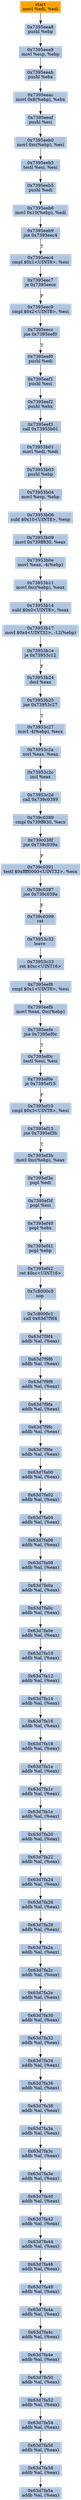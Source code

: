 digraph G {
node[shape=rectangle,style=filled,fillcolor=lightsteelblue,color=lightsteelblue]
bgcolor="transparent"
a0x7395eea6movl_edi_edi[label="start\nmovl %edi, %edi",color="lightgrey",fillcolor="orange"];
a0x7395eea8pushl_ebp[label="0x7395eea8\npushl %ebp"];
a0x7395eea9movl_esp_ebp[label="0x7395eea9\nmovl %esp, %ebp"];
a0x7395eeabpushl_ebx[label="0x7395eeab\npushl %ebx"];
a0x7395eeacmovl_0x8ebp__ebx[label="0x7395eeac\nmovl 0x8(%ebp), %ebx"];
a0x7395eeafpushl_esi[label="0x7395eeaf\npushl %esi"];
a0x7395eeb0movl_0xcebp__esi[label="0x7395eeb0\nmovl 0xc(%ebp), %esi"];
a0x7395eeb3testl_esi_esi[label="0x7395eeb3\ntestl %esi, %esi"];
a0x7395eeb5pushl_edi[label="0x7395eeb5\npushl %edi"];
a0x7395eeb6movl_0x10ebp__edi[label="0x7395eeb6\nmovl 0x10(%ebp), %edi"];
a0x7395eeb9jne_0x7395eec4[label="0x7395eeb9\njne 0x7395eec4"];
a0x7395eec4cmpl_0x1UINT8_esi[label="0x7395eec4\ncmpl $0x1<UINT8>, %esi"];
a0x7395eec7je_0x7395eece[label="0x7395eec7\nje 0x7395eece"];
a0x7395eec9cmpl_0x2UINT8_esi[label="0x7395eec9\ncmpl $0x2<UINT8>, %esi"];
a0x7395eeccjne_0x7395eef0[label="0x7395eecc\njne 0x7395eef0"];
a0x7395eef0pushl_edi[label="0x7395eef0\npushl %edi"];
a0x7395eef1pushl_esi[label="0x7395eef1\npushl %esi"];
a0x7395eef2pushl_ebx[label="0x7395eef2\npushl %ebx"];
a0x7395eef3call_0x73953b01[label="0x7395eef3\ncall 0x73953b01"];
a0x73953b01movl_edi_edi[label="0x73953b01\nmovl %edi, %edi"];
a0x73953b03pushl_ebp[label="0x73953b03\npushl %ebp"];
a0x73953b04movl_esp_ebp[label="0x73953b04\nmovl %esp, %ebp"];
a0x73953b06subl_0x10UINT8_esp[label="0x73953b06\nsubl $0x10<UINT8>, %esp"];
a0x73953b09movl_0x739ff830_eax[label="0x73953b09\nmovl 0x739ff830, %eax"];
a0x73953b0emovl_eax__4ebp_[label="0x73953b0e\nmovl %eax, -4(%ebp)"];
a0x73953b11movl_0xcebp__eax[label="0x73953b11\nmovl 0xc(%ebp), %eax"];
a0x73953b14subl_0x0UINT8_eax[label="0x73953b14\nsubl $0x0<UINT8>, %eax"];
a0x73953b17movl_0x4UINT32__12ebp_[label="0x73953b17\nmovl $0x4<UINT32>, -12(%ebp)"];
a0x73953b1eje_0x73953c12[label="0x73953b1e\nje 0x73953c12"];
a0x73953b24decl_eax[label="0x73953b24\ndecl %eax"];
a0x73953b25jne_0x73953c27[label="0x73953b25\njne 0x73953c27"];
a0x73953c27movl__4ebp__ecx[label="0x73953c27\nmovl -4(%ebp), %ecx"];
a0x73953c2axorl_eax_eax[label="0x73953c2a\nxorl %eax, %eax"];
a0x73953c2cincl_eax[label="0x73953c2c\nincl %eax"];
a0x73953c2dcall_0x739c0389[label="0x73953c2d\ncall 0x739c0389"];
a0x739c0389cmpl_0x739ff830_ecx[label="0x739c0389\ncmpl 0x739ff830, %ecx"];
a0x739c038fjne_0x739c039a[label="0x739c038f\njne 0x739c039a"];
a0x739c0391testl_0xffff0000UINT32_ecx[label="0x739c0391\ntestl $0xffff0000<UINT32>, %ecx"];
a0x739c0397jne_0x739c039a[label="0x739c0397\njne 0x739c039a"];
a0x739c0399ret[label="0x739c0399\nret"];
a0x73953c32leave_[label="0x73953c32\nleave "];
a0x73953c33ret_0xcUINT16[label="0x73953c33\nret $0xc<UINT16>"];
a0x7395eef8cmpl_0x1UINT8_esi[label="0x7395eef8\ncmpl $0x1<UINT8>, %esi"];
a0x7395eefbmovl_eax_0xcebp_[label="0x7395eefb\nmovl %eax, 0xc(%ebp)"];
a0x7395eefejne_0x7395ef0c[label="0x7395eefe\njne 0x7395ef0c"];
a0x7395ef0ctestl_esi_esi[label="0x7395ef0c\ntestl %esi, %esi"];
a0x7395ef0eje_0x7395ef15[label="0x7395ef0e\nje 0x7395ef15"];
a0x7395ef10cmpl_0x3UINT8_esi[label="0x7395ef10\ncmpl $0x3<UINT8>, %esi"];
a0x7395ef13jne_0x7395ef3b[label="0x7395ef13\njne 0x7395ef3b"];
a0x7395ef3bmovl_0xcebp__eax[label="0x7395ef3b\nmovl 0xc(%ebp), %eax"];
a0x7395ef3epopl_edi[label="0x7395ef3e\npopl %edi"];
a0x7395ef3fpopl_esi[label="0x7395ef3f\npopl %esi"];
a0x7395ef40popl_ebx[label="0x7395ef40\npopl %ebx"];
a0x7395ef41popl_ebp[label="0x7395ef41\npopl %ebp"];
a0x7395ef42ret_0xcUINT16[label="0x7395ef42\nret $0xc<UINT16>"];
a0x7c8000c0nop_[label="0x7c8000c0\nnop "];
a0x7c8000c1call_0x63d7f9f4[label="0x7c8000c1\ncall 0x63d7f9f4"];
a0x63d7f9f4addb_al_eax_[label="0x63d7f9f4\naddb %al, (%eax)"];
a0x63d7f9f6addb_al_eax_[label="0x63d7f9f6\naddb %al, (%eax)"];
a0x63d7f9f8addb_al_eax_[label="0x63d7f9f8\naddb %al, (%eax)"];
a0x63d7f9faaddb_al_eax_[label="0x63d7f9fa\naddb %al, (%eax)"];
a0x63d7f9fcaddb_al_eax_[label="0x63d7f9fc\naddb %al, (%eax)"];
a0x63d7f9feaddb_al_eax_[label="0x63d7f9fe\naddb %al, (%eax)"];
a0x63d7fa00addb_al_eax_[label="0x63d7fa00\naddb %al, (%eax)"];
a0x63d7fa02addb_al_eax_[label="0x63d7fa02\naddb %al, (%eax)"];
a0x63d7fa04addb_al_eax_[label="0x63d7fa04\naddb %al, (%eax)"];
a0x63d7fa06addb_al_eax_[label="0x63d7fa06\naddb %al, (%eax)"];
a0x63d7fa08addb_al_eax_[label="0x63d7fa08\naddb %al, (%eax)"];
a0x63d7fa0aaddb_al_eax_[label="0x63d7fa0a\naddb %al, (%eax)"];
a0x63d7fa0caddb_al_eax_[label="0x63d7fa0c\naddb %al, (%eax)"];
a0x63d7fa0eaddb_al_eax_[label="0x63d7fa0e\naddb %al, (%eax)"];
a0x63d7fa10addb_al_eax_[label="0x63d7fa10\naddb %al, (%eax)"];
a0x63d7fa12addb_al_eax_[label="0x63d7fa12\naddb %al, (%eax)"];
a0x63d7fa14addb_al_eax_[label="0x63d7fa14\naddb %al, (%eax)"];
a0x63d7fa16addb_al_eax_[label="0x63d7fa16\naddb %al, (%eax)"];
a0x63d7fa18addb_al_eax_[label="0x63d7fa18\naddb %al, (%eax)"];
a0x63d7fa1aaddb_al_eax_[label="0x63d7fa1a\naddb %al, (%eax)"];
a0x63d7fa1caddb_al_eax_[label="0x63d7fa1c\naddb %al, (%eax)"];
a0x63d7fa1eaddb_al_eax_[label="0x63d7fa1e\naddb %al, (%eax)"];
a0x63d7fa20addb_al_eax_[label="0x63d7fa20\naddb %al, (%eax)"];
a0x63d7fa22addb_al_eax_[label="0x63d7fa22\naddb %al, (%eax)"];
a0x63d7fa24addb_al_eax_[label="0x63d7fa24\naddb %al, (%eax)"];
a0x63d7fa26addb_al_eax_[label="0x63d7fa26\naddb %al, (%eax)"];
a0x63d7fa28addb_al_eax_[label="0x63d7fa28\naddb %al, (%eax)"];
a0x63d7fa2aaddb_al_eax_[label="0x63d7fa2a\naddb %al, (%eax)"];
a0x63d7fa2caddb_al_eax_[label="0x63d7fa2c\naddb %al, (%eax)"];
a0x63d7fa2eaddb_al_eax_[label="0x63d7fa2e\naddb %al, (%eax)"];
a0x63d7fa30addb_al_eax_[label="0x63d7fa30\naddb %al, (%eax)"];
a0x63d7fa32addb_al_eax_[label="0x63d7fa32\naddb %al, (%eax)"];
a0x63d7fa34addb_al_eax_[label="0x63d7fa34\naddb %al, (%eax)"];
a0x63d7fa36addb_al_eax_[label="0x63d7fa36\naddb %al, (%eax)"];
a0x63d7fa38addb_al_eax_[label="0x63d7fa38\naddb %al, (%eax)"];
a0x63d7fa3aaddb_al_eax_[label="0x63d7fa3a\naddb %al, (%eax)"];
a0x63d7fa3caddb_al_eax_[label="0x63d7fa3c\naddb %al, (%eax)"];
a0x63d7fa3eaddb_al_eax_[label="0x63d7fa3e\naddb %al, (%eax)"];
a0x63d7fa40addb_al_eax_[label="0x63d7fa40\naddb %al, (%eax)"];
a0x63d7fa42addb_al_eax_[label="0x63d7fa42\naddb %al, (%eax)"];
a0x63d7fa44addb_al_eax_[label="0x63d7fa44\naddb %al, (%eax)"];
a0x63d7fa46addb_al_eax_[label="0x63d7fa46\naddb %al, (%eax)"];
a0x63d7fa48addb_al_eax_[label="0x63d7fa48\naddb %al, (%eax)"];
a0x63d7fa4aaddb_al_eax_[label="0x63d7fa4a\naddb %al, (%eax)"];
a0x63d7fa4caddb_al_eax_[label="0x63d7fa4c\naddb %al, (%eax)"];
a0x63d7fa4eaddb_al_eax_[label="0x63d7fa4e\naddb %al, (%eax)"];
a0x63d7fa50addb_al_eax_[label="0x63d7fa50\naddb %al, (%eax)"];
a0x63d7fa52addb_al_eax_[label="0x63d7fa52\naddb %al, (%eax)"];
a0x63d7fa54addb_al_eax_[label="0x63d7fa54\naddb %al, (%eax)"];
a0x63d7fa56addb_al_eax_[label="0x63d7fa56\naddb %al, (%eax)"];
a0x63d7fa58addb_al_eax_[label="0x63d7fa58\naddb %al, (%eax)"];
a0x63d7fa5aaddb_al_eax_[label="0x63d7fa5a\naddb %al, (%eax)"];
a0x7395eea6movl_edi_edi -> a0x7395eea8pushl_ebp [color="#000000"];
a0x7395eea8pushl_ebp -> a0x7395eea9movl_esp_ebp [color="#000000"];
a0x7395eea9movl_esp_ebp -> a0x7395eeabpushl_ebx [color="#000000"];
a0x7395eeabpushl_ebx -> a0x7395eeacmovl_0x8ebp__ebx [color="#000000"];
a0x7395eeacmovl_0x8ebp__ebx -> a0x7395eeafpushl_esi [color="#000000"];
a0x7395eeafpushl_esi -> a0x7395eeb0movl_0xcebp__esi [color="#000000"];
a0x7395eeb0movl_0xcebp__esi -> a0x7395eeb3testl_esi_esi [color="#000000"];
a0x7395eeb3testl_esi_esi -> a0x7395eeb5pushl_edi [color="#000000"];
a0x7395eeb5pushl_edi -> a0x7395eeb6movl_0x10ebp__edi [color="#000000"];
a0x7395eeb6movl_0x10ebp__edi -> a0x7395eeb9jne_0x7395eec4 [color="#000000"];
a0x7395eeb9jne_0x7395eec4 -> a0x7395eec4cmpl_0x1UINT8_esi [color="#000000",label="T"];
a0x7395eec4cmpl_0x1UINT8_esi -> a0x7395eec7je_0x7395eece [color="#000000"];
a0x7395eec7je_0x7395eece -> a0x7395eec9cmpl_0x2UINT8_esi [color="#000000",label="F"];
a0x7395eec9cmpl_0x2UINT8_esi -> a0x7395eeccjne_0x7395eef0 [color="#000000"];
a0x7395eeccjne_0x7395eef0 -> a0x7395eef0pushl_edi [color="#000000",label="T"];
a0x7395eef0pushl_edi -> a0x7395eef1pushl_esi [color="#000000"];
a0x7395eef1pushl_esi -> a0x7395eef2pushl_ebx [color="#000000"];
a0x7395eef2pushl_ebx -> a0x7395eef3call_0x73953b01 [color="#000000"];
a0x7395eef3call_0x73953b01 -> a0x73953b01movl_edi_edi [color="#000000"];
a0x73953b01movl_edi_edi -> a0x73953b03pushl_ebp [color="#000000"];
a0x73953b03pushl_ebp -> a0x73953b04movl_esp_ebp [color="#000000"];
a0x73953b04movl_esp_ebp -> a0x73953b06subl_0x10UINT8_esp [color="#000000"];
a0x73953b06subl_0x10UINT8_esp -> a0x73953b09movl_0x739ff830_eax [color="#000000"];
a0x73953b09movl_0x739ff830_eax -> a0x73953b0emovl_eax__4ebp_ [color="#000000"];
a0x73953b0emovl_eax__4ebp_ -> a0x73953b11movl_0xcebp__eax [color="#000000"];
a0x73953b11movl_0xcebp__eax -> a0x73953b14subl_0x0UINT8_eax [color="#000000"];
a0x73953b14subl_0x0UINT8_eax -> a0x73953b17movl_0x4UINT32__12ebp_ [color="#000000"];
a0x73953b17movl_0x4UINT32__12ebp_ -> a0x73953b1eje_0x73953c12 [color="#000000"];
a0x73953b1eje_0x73953c12 -> a0x73953b24decl_eax [color="#000000",label="F"];
a0x73953b24decl_eax -> a0x73953b25jne_0x73953c27 [color="#000000"];
a0x73953b25jne_0x73953c27 -> a0x73953c27movl__4ebp__ecx [color="#000000",label="T"];
a0x73953c27movl__4ebp__ecx -> a0x73953c2axorl_eax_eax [color="#000000"];
a0x73953c2axorl_eax_eax -> a0x73953c2cincl_eax [color="#000000"];
a0x73953c2cincl_eax -> a0x73953c2dcall_0x739c0389 [color="#000000"];
a0x73953c2dcall_0x739c0389 -> a0x739c0389cmpl_0x739ff830_ecx [color="#000000"];
a0x739c0389cmpl_0x739ff830_ecx -> a0x739c038fjne_0x739c039a [color="#000000"];
a0x739c038fjne_0x739c039a -> a0x739c0391testl_0xffff0000UINT32_ecx [color="#000000",label="F"];
a0x739c0391testl_0xffff0000UINT32_ecx -> a0x739c0397jne_0x739c039a [color="#000000"];
a0x739c0397jne_0x739c039a -> a0x739c0399ret [color="#000000",label="F"];
a0x739c0399ret -> a0x73953c32leave_ [color="#000000"];
a0x73953c32leave_ -> a0x73953c33ret_0xcUINT16 [color="#000000"];
a0x73953c33ret_0xcUINT16 -> a0x7395eef8cmpl_0x1UINT8_esi [color="#000000"];
a0x7395eef8cmpl_0x1UINT8_esi -> a0x7395eefbmovl_eax_0xcebp_ [color="#000000"];
a0x7395eefbmovl_eax_0xcebp_ -> a0x7395eefejne_0x7395ef0c [color="#000000"];
a0x7395eefejne_0x7395ef0c -> a0x7395ef0ctestl_esi_esi [color="#000000",label="T"];
a0x7395ef0ctestl_esi_esi -> a0x7395ef0eje_0x7395ef15 [color="#000000"];
a0x7395ef0eje_0x7395ef15 -> a0x7395ef10cmpl_0x3UINT8_esi [color="#000000",label="F"];
a0x7395ef10cmpl_0x3UINT8_esi -> a0x7395ef13jne_0x7395ef3b [color="#000000"];
a0x7395ef13jne_0x7395ef3b -> a0x7395ef3bmovl_0xcebp__eax [color="#000000",label="T"];
a0x7395ef3bmovl_0xcebp__eax -> a0x7395ef3epopl_edi [color="#000000"];
a0x7395ef3epopl_edi -> a0x7395ef3fpopl_esi [color="#000000"];
a0x7395ef3fpopl_esi -> a0x7395ef40popl_ebx [color="#000000"];
a0x7395ef40popl_ebx -> a0x7395ef41popl_ebp [color="#000000"];
a0x7395ef41popl_ebp -> a0x7395ef42ret_0xcUINT16 [color="#000000"];
a0x7395ef42ret_0xcUINT16 -> a0x7c8000c0nop_ [color="#000000"];
a0x7c8000c0nop_ -> a0x7c8000c1call_0x63d7f9f4 [color="#000000"];
a0x7c8000c1call_0x63d7f9f4 -> a0x63d7f9f4addb_al_eax_ [color="#000000"];
a0x63d7f9f4addb_al_eax_ -> a0x63d7f9f6addb_al_eax_ [color="#000000"];
a0x63d7f9f6addb_al_eax_ -> a0x63d7f9f8addb_al_eax_ [color="#000000"];
a0x63d7f9f8addb_al_eax_ -> a0x63d7f9faaddb_al_eax_ [color="#000000"];
a0x63d7f9faaddb_al_eax_ -> a0x63d7f9fcaddb_al_eax_ [color="#000000"];
a0x63d7f9fcaddb_al_eax_ -> a0x63d7f9feaddb_al_eax_ [color="#000000"];
a0x63d7f9feaddb_al_eax_ -> a0x63d7fa00addb_al_eax_ [color="#000000"];
a0x63d7fa00addb_al_eax_ -> a0x63d7fa02addb_al_eax_ [color="#000000"];
a0x63d7fa02addb_al_eax_ -> a0x63d7fa04addb_al_eax_ [color="#000000"];
a0x63d7fa04addb_al_eax_ -> a0x63d7fa06addb_al_eax_ [color="#000000"];
a0x63d7fa06addb_al_eax_ -> a0x63d7fa08addb_al_eax_ [color="#000000"];
a0x63d7fa08addb_al_eax_ -> a0x63d7fa0aaddb_al_eax_ [color="#000000"];
a0x63d7fa0aaddb_al_eax_ -> a0x63d7fa0caddb_al_eax_ [color="#000000"];
a0x63d7fa0caddb_al_eax_ -> a0x63d7fa0eaddb_al_eax_ [color="#000000"];
a0x63d7fa0eaddb_al_eax_ -> a0x63d7fa10addb_al_eax_ [color="#000000"];
a0x63d7fa10addb_al_eax_ -> a0x63d7fa12addb_al_eax_ [color="#000000"];
a0x63d7fa12addb_al_eax_ -> a0x63d7fa14addb_al_eax_ [color="#000000"];
a0x63d7fa14addb_al_eax_ -> a0x63d7fa16addb_al_eax_ [color="#000000"];
a0x63d7fa16addb_al_eax_ -> a0x63d7fa18addb_al_eax_ [color="#000000"];
a0x63d7fa18addb_al_eax_ -> a0x63d7fa1aaddb_al_eax_ [color="#000000"];
a0x63d7fa1aaddb_al_eax_ -> a0x63d7fa1caddb_al_eax_ [color="#000000"];
a0x63d7fa1caddb_al_eax_ -> a0x63d7fa1eaddb_al_eax_ [color="#000000"];
a0x63d7fa1eaddb_al_eax_ -> a0x63d7fa20addb_al_eax_ [color="#000000"];
a0x63d7fa20addb_al_eax_ -> a0x63d7fa22addb_al_eax_ [color="#000000"];
a0x63d7fa22addb_al_eax_ -> a0x63d7fa24addb_al_eax_ [color="#000000"];
a0x63d7fa24addb_al_eax_ -> a0x63d7fa26addb_al_eax_ [color="#000000"];
a0x63d7fa26addb_al_eax_ -> a0x63d7fa28addb_al_eax_ [color="#000000"];
a0x63d7fa28addb_al_eax_ -> a0x63d7fa2aaddb_al_eax_ [color="#000000"];
a0x63d7fa2aaddb_al_eax_ -> a0x63d7fa2caddb_al_eax_ [color="#000000"];
a0x63d7fa2caddb_al_eax_ -> a0x63d7fa2eaddb_al_eax_ [color="#000000"];
a0x63d7fa2eaddb_al_eax_ -> a0x63d7fa30addb_al_eax_ [color="#000000"];
a0x63d7fa30addb_al_eax_ -> a0x63d7fa32addb_al_eax_ [color="#000000"];
a0x63d7fa32addb_al_eax_ -> a0x63d7fa34addb_al_eax_ [color="#000000"];
a0x63d7fa34addb_al_eax_ -> a0x63d7fa36addb_al_eax_ [color="#000000"];
a0x63d7fa36addb_al_eax_ -> a0x63d7fa38addb_al_eax_ [color="#000000"];
a0x63d7fa38addb_al_eax_ -> a0x63d7fa3aaddb_al_eax_ [color="#000000"];
a0x63d7fa3aaddb_al_eax_ -> a0x63d7fa3caddb_al_eax_ [color="#000000"];
a0x63d7fa3caddb_al_eax_ -> a0x63d7fa3eaddb_al_eax_ [color="#000000"];
a0x63d7fa3eaddb_al_eax_ -> a0x63d7fa40addb_al_eax_ [color="#000000"];
a0x63d7fa40addb_al_eax_ -> a0x63d7fa42addb_al_eax_ [color="#000000"];
a0x63d7fa42addb_al_eax_ -> a0x63d7fa44addb_al_eax_ [color="#000000"];
a0x63d7fa44addb_al_eax_ -> a0x63d7fa46addb_al_eax_ [color="#000000"];
a0x63d7fa46addb_al_eax_ -> a0x63d7fa48addb_al_eax_ [color="#000000"];
a0x63d7fa48addb_al_eax_ -> a0x63d7fa4aaddb_al_eax_ [color="#000000"];
a0x63d7fa4aaddb_al_eax_ -> a0x63d7fa4caddb_al_eax_ [color="#000000"];
a0x63d7fa4caddb_al_eax_ -> a0x63d7fa4eaddb_al_eax_ [color="#000000"];
a0x63d7fa4eaddb_al_eax_ -> a0x63d7fa50addb_al_eax_ [color="#000000"];
a0x63d7fa50addb_al_eax_ -> a0x63d7fa52addb_al_eax_ [color="#000000"];
a0x63d7fa52addb_al_eax_ -> a0x63d7fa54addb_al_eax_ [color="#000000"];
a0x63d7fa54addb_al_eax_ -> a0x63d7fa56addb_al_eax_ [color="#000000"];
a0x63d7fa56addb_al_eax_ -> a0x63d7fa58addb_al_eax_ [color="#000000"];
a0x63d7fa58addb_al_eax_ -> a0x63d7fa5aaddb_al_eax_ [color="#000000"];
}
